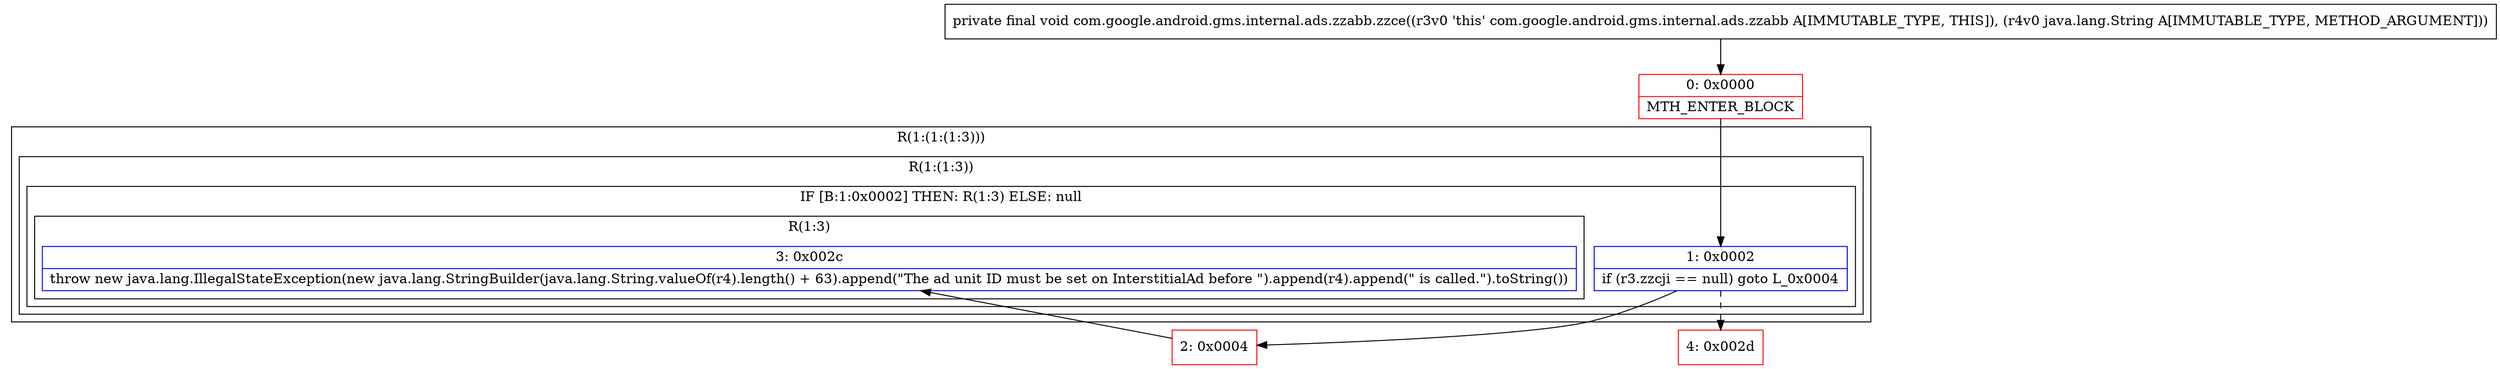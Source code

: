 digraph "CFG forcom.google.android.gms.internal.ads.zzabb.zzce(Ljava\/lang\/String;)V" {
subgraph cluster_Region_95555885 {
label = "R(1:(1:(1:3)))";
node [shape=record,color=blue];
subgraph cluster_Region_1151739362 {
label = "R(1:(1:3))";
node [shape=record,color=blue];
subgraph cluster_IfRegion_1116025275 {
label = "IF [B:1:0x0002] THEN: R(1:3) ELSE: null";
node [shape=record,color=blue];
Node_1 [shape=record,label="{1\:\ 0x0002|if (r3.zzcji == null) goto L_0x0004\l}"];
subgraph cluster_Region_855792975 {
label = "R(1:3)";
node [shape=record,color=blue];
Node_3 [shape=record,label="{3\:\ 0x002c|throw new java.lang.IllegalStateException(new java.lang.StringBuilder(java.lang.String.valueOf(r4).length() + 63).append(\"The ad unit ID must be set on InterstitialAd before \").append(r4).append(\" is called.\").toString())\l}"];
}
}
}
}
Node_0 [shape=record,color=red,label="{0\:\ 0x0000|MTH_ENTER_BLOCK\l}"];
Node_2 [shape=record,color=red,label="{2\:\ 0x0004}"];
Node_4 [shape=record,color=red,label="{4\:\ 0x002d}"];
MethodNode[shape=record,label="{private final void com.google.android.gms.internal.ads.zzabb.zzce((r3v0 'this' com.google.android.gms.internal.ads.zzabb A[IMMUTABLE_TYPE, THIS]), (r4v0 java.lang.String A[IMMUTABLE_TYPE, METHOD_ARGUMENT])) }"];
MethodNode -> Node_0;
Node_1 -> Node_2;
Node_1 -> Node_4[style=dashed];
Node_0 -> Node_1;
Node_2 -> Node_3;
}

